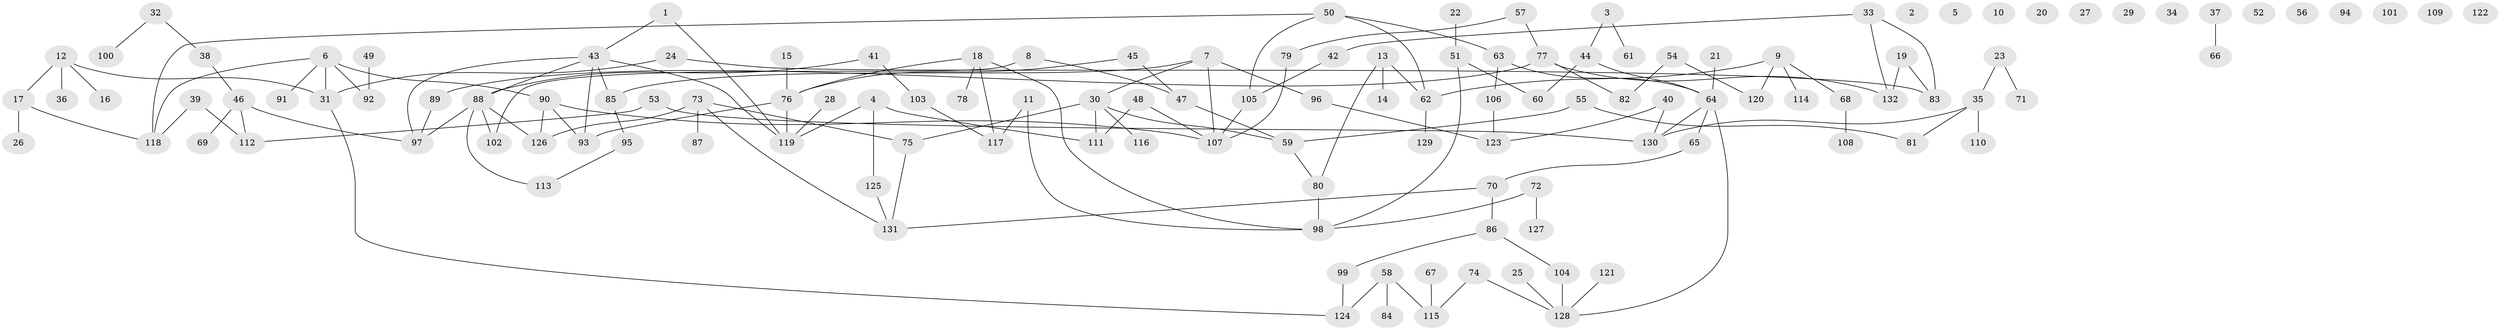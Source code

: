 // Generated by graph-tools (version 1.1) at 2025/13/03/09/25 04:13:07]
// undirected, 132 vertices, 151 edges
graph export_dot {
graph [start="1"]
  node [color=gray90,style=filled];
  1;
  2;
  3;
  4;
  5;
  6;
  7;
  8;
  9;
  10;
  11;
  12;
  13;
  14;
  15;
  16;
  17;
  18;
  19;
  20;
  21;
  22;
  23;
  24;
  25;
  26;
  27;
  28;
  29;
  30;
  31;
  32;
  33;
  34;
  35;
  36;
  37;
  38;
  39;
  40;
  41;
  42;
  43;
  44;
  45;
  46;
  47;
  48;
  49;
  50;
  51;
  52;
  53;
  54;
  55;
  56;
  57;
  58;
  59;
  60;
  61;
  62;
  63;
  64;
  65;
  66;
  67;
  68;
  69;
  70;
  71;
  72;
  73;
  74;
  75;
  76;
  77;
  78;
  79;
  80;
  81;
  82;
  83;
  84;
  85;
  86;
  87;
  88;
  89;
  90;
  91;
  92;
  93;
  94;
  95;
  96;
  97;
  98;
  99;
  100;
  101;
  102;
  103;
  104;
  105;
  106;
  107;
  108;
  109;
  110;
  111;
  112;
  113;
  114;
  115;
  116;
  117;
  118;
  119;
  120;
  121;
  122;
  123;
  124;
  125;
  126;
  127;
  128;
  129;
  130;
  131;
  132;
  1 -- 43;
  1 -- 119;
  3 -- 44;
  3 -- 61;
  4 -- 111;
  4 -- 119;
  4 -- 125;
  6 -- 31;
  6 -- 90;
  6 -- 91;
  6 -- 92;
  6 -- 118;
  7 -- 30;
  7 -- 85;
  7 -- 96;
  7 -- 107;
  8 -- 47;
  8 -- 102;
  9 -- 62;
  9 -- 68;
  9 -- 114;
  9 -- 120;
  11 -- 98;
  11 -- 117;
  12 -- 16;
  12 -- 17;
  12 -- 31;
  12 -- 36;
  13 -- 14;
  13 -- 62;
  13 -- 80;
  15 -- 76;
  17 -- 26;
  17 -- 118;
  18 -- 76;
  18 -- 78;
  18 -- 98;
  18 -- 117;
  19 -- 83;
  19 -- 132;
  21 -- 64;
  22 -- 51;
  23 -- 35;
  23 -- 71;
  24 -- 31;
  24 -- 83;
  25 -- 128;
  28 -- 119;
  30 -- 59;
  30 -- 75;
  30 -- 111;
  30 -- 116;
  31 -- 124;
  32 -- 38;
  32 -- 100;
  33 -- 42;
  33 -- 83;
  33 -- 132;
  35 -- 81;
  35 -- 110;
  35 -- 130;
  37 -- 66;
  38 -- 46;
  39 -- 112;
  39 -- 118;
  40 -- 123;
  40 -- 130;
  41 -- 88;
  41 -- 103;
  42 -- 105;
  43 -- 85;
  43 -- 88;
  43 -- 93;
  43 -- 97;
  43 -- 119;
  44 -- 60;
  44 -- 64;
  45 -- 47;
  45 -- 76;
  46 -- 69;
  46 -- 97;
  46 -- 112;
  47 -- 59;
  48 -- 107;
  48 -- 111;
  49 -- 92;
  50 -- 62;
  50 -- 63;
  50 -- 105;
  50 -- 118;
  51 -- 60;
  51 -- 98;
  53 -- 112;
  53 -- 130;
  54 -- 82;
  54 -- 120;
  55 -- 59;
  55 -- 81;
  57 -- 77;
  57 -- 79;
  58 -- 84;
  58 -- 115;
  58 -- 124;
  59 -- 80;
  62 -- 129;
  63 -- 64;
  63 -- 106;
  64 -- 65;
  64 -- 128;
  64 -- 130;
  65 -- 70;
  67 -- 115;
  68 -- 108;
  70 -- 86;
  70 -- 131;
  72 -- 98;
  72 -- 127;
  73 -- 75;
  73 -- 87;
  73 -- 126;
  73 -- 131;
  74 -- 115;
  74 -- 128;
  75 -- 131;
  76 -- 93;
  76 -- 119;
  77 -- 82;
  77 -- 89;
  77 -- 132;
  79 -- 107;
  80 -- 98;
  85 -- 95;
  86 -- 99;
  86 -- 104;
  88 -- 97;
  88 -- 102;
  88 -- 113;
  88 -- 126;
  89 -- 97;
  90 -- 93;
  90 -- 107;
  90 -- 126;
  95 -- 113;
  96 -- 123;
  99 -- 124;
  103 -- 117;
  104 -- 128;
  105 -- 107;
  106 -- 123;
  121 -- 128;
  125 -- 131;
}
